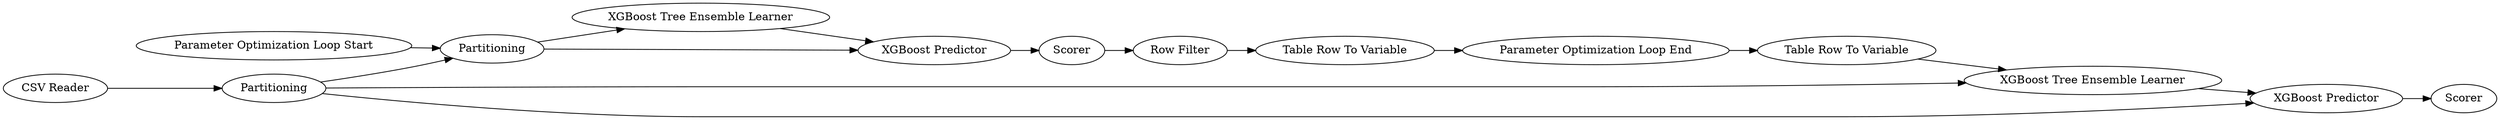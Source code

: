 digraph {
	1 [label="CSV Reader"]
	2 [label=Partitioning]
	3 [label=Partitioning]
	4 [label="Parameter Optimization Loop Start"]
	5 [label="XGBoost Tree Ensemble Learner"]
	6 [label="XGBoost Predictor"]
	7 [label=Scorer]
	1671 [label="Parameter Optimization Loop End"]
	1687 [label="Table Row To Variable"]
	1688 [label="Row Filter"]
	1689 [label="XGBoost Tree Ensemble Learner"]
	1690 [label="Table Row To Variable"]
	1691 [label="XGBoost Predictor"]
	1692 [label=Scorer]
	1 -> 2
	2 -> 3
	2 -> 1691
	2 -> 1689
	3 -> 6
	3 -> 5
	4 -> 3
	5 -> 6
	6 -> 7
	7 -> 1688
	1671 -> 1690
	1687 -> 1671
	1688 -> 1687
	1689 -> 1691
	1690 -> 1689
	1691 -> 1692
	rankdir=LR
}
